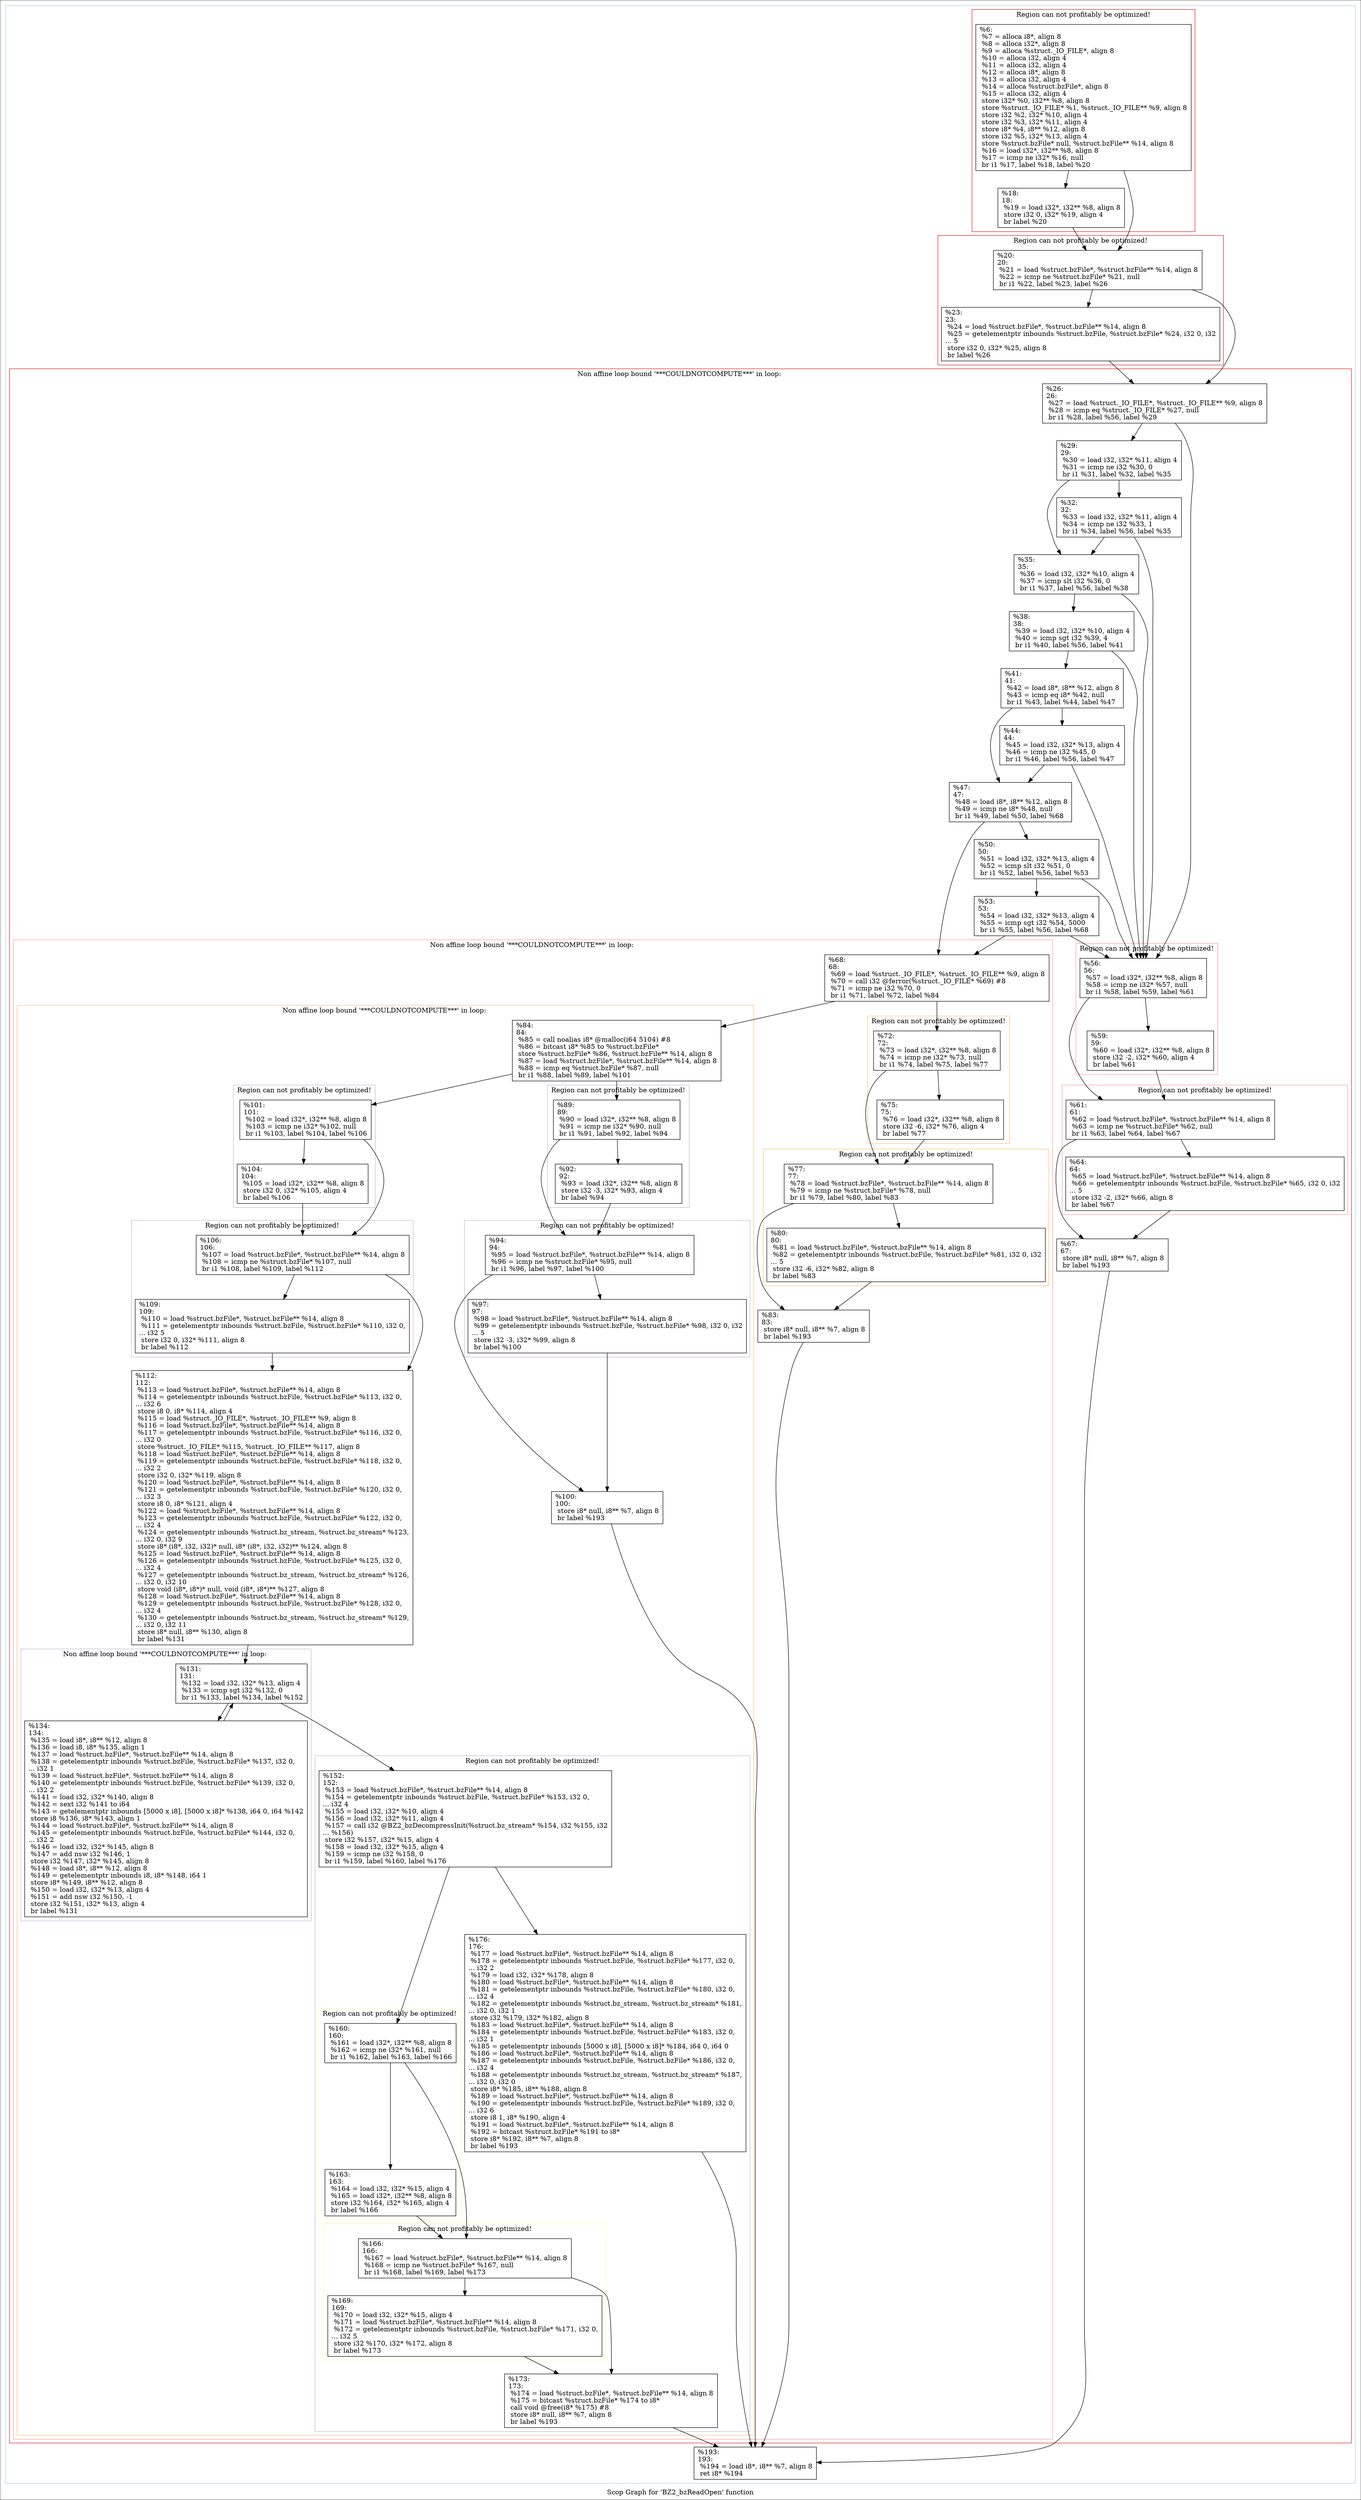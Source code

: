 digraph "Scop Graph for 'BZ2_bzReadOpen' function" {
	label="Scop Graph for 'BZ2_bzReadOpen' function";

	Node0x2820cb0 [shape=record,label="{%6:\l  %7 = alloca i8*, align 8\l  %8 = alloca i32*, align 8\l  %9 = alloca %struct._IO_FILE*, align 8\l  %10 = alloca i32, align 4\l  %11 = alloca i32, align 4\l  %12 = alloca i8*, align 8\l  %13 = alloca i32, align 4\l  %14 = alloca %struct.bzFile*, align 8\l  %15 = alloca i32, align 4\l  store i32* %0, i32** %8, align 8\l  store %struct._IO_FILE* %1, %struct._IO_FILE** %9, align 8\l  store i32 %2, i32* %10, align 4\l  store i32 %3, i32* %11, align 4\l  store i8* %4, i8** %12, align 8\l  store i32 %5, i32* %13, align 4\l  store %struct.bzFile* null, %struct.bzFile** %14, align 8\l  %16 = load i32*, i32** %8, align 8\l  %17 = icmp ne i32* %16, null\l  br i1 %17, label %18, label %20\l}"];
	Node0x2820cb0 -> Node0x2951720;
	Node0x2820cb0 -> Node0x28503c0;
	Node0x2951720 [shape=record,label="{%18:\l18:                                               \l  %19 = load i32*, i32** %8, align 8\l  store i32 0, i32* %19, align 4\l  br label %20\l}"];
	Node0x2951720 -> Node0x28503c0;
	Node0x28503c0 [shape=record,label="{%20:\l20:                                               \l  %21 = load %struct.bzFile*, %struct.bzFile** %14, align 8\l  %22 = icmp ne %struct.bzFile* %21, null\l  br i1 %22, label %23, label %26\l}"];
	Node0x28503c0 -> Node0x2679100;
	Node0x28503c0 -> Node0x284dd30;
	Node0x2679100 [shape=record,label="{%23:\l23:                                               \l  %24 = load %struct.bzFile*, %struct.bzFile** %14, align 8\l  %25 = getelementptr inbounds %struct.bzFile, %struct.bzFile* %24, i32 0, i32\l... 5\l  store i32 0, i32* %25, align 8\l  br label %26\l}"];
	Node0x2679100 -> Node0x284dd30;
	Node0x284dd30 [shape=record,label="{%26:\l26:                                               \l  %27 = load %struct._IO_FILE*, %struct._IO_FILE** %9, align 8\l  %28 = icmp eq %struct._IO_FILE* %27, null\l  br i1 %28, label %56, label %29\l}"];
	Node0x284dd30 -> Node0x27d2b00;
	Node0x284dd30 -> Node0x28467f0;
	Node0x27d2b00 [shape=record,label="{%56:\l56:                                               \l  %57 = load i32*, i32** %8, align 8\l  %58 = icmp ne i32* %57, null\l  br i1 %58, label %59, label %61\l}"];
	Node0x27d2b00 -> Node0x25c4fb0;
	Node0x27d2b00 -> Node0x283e590;
	Node0x25c4fb0 [shape=record,label="{%59:\l59:                                               \l  %60 = load i32*, i32** %8, align 8\l  store i32 -2, i32* %60, align 4\l  br label %61\l}"];
	Node0x25c4fb0 -> Node0x283e590;
	Node0x283e590 [shape=record,label="{%61:\l61:                                               \l  %62 = load %struct.bzFile*, %struct.bzFile** %14, align 8\l  %63 = icmp ne %struct.bzFile* %62, null\l  br i1 %63, label %64, label %67\l}"];
	Node0x283e590 -> Node0x26027f0;
	Node0x283e590 -> Node0x2855d70;
	Node0x26027f0 [shape=record,label="{%64:\l64:                                               \l  %65 = load %struct.bzFile*, %struct.bzFile** %14, align 8\l  %66 = getelementptr inbounds %struct.bzFile, %struct.bzFile* %65, i32 0, i32\l... 5\l  store i32 -2, i32* %66, align 8\l  br label %67\l}"];
	Node0x26027f0 -> Node0x2855d70;
	Node0x2855d70 [shape=record,label="{%67:\l67:                                               \l  store i8* null, i8** %7, align 8\l  br label %193\l}"];
	Node0x2855d70 -> Node0x25ebcb0;
	Node0x25ebcb0 [shape=record,label="{%193:\l193:                                              \l  %194 = load i8*, i8** %7, align 8\l  ret i8* %194\l}"];
	Node0x28467f0 [shape=record,label="{%29:\l29:                                               \l  %30 = load i32, i32* %11, align 4\l  %31 = icmp ne i32 %30, 0\l  br i1 %31, label %32, label %35\l}"];
	Node0x28467f0 -> Node0x27f01b0;
	Node0x28467f0 -> Node0x28c0fc0;
	Node0x27f01b0 [shape=record,label="{%32:\l32:                                               \l  %33 = load i32, i32* %11, align 4\l  %34 = icmp ne i32 %33, 1\l  br i1 %34, label %56, label %35\l}"];
	Node0x27f01b0 -> Node0x27d2b00;
	Node0x27f01b0 -> Node0x28c0fc0;
	Node0x28c0fc0 [shape=record,label="{%35:\l35:                                               \l  %36 = load i32, i32* %10, align 4\l  %37 = icmp slt i32 %36, 0\l  br i1 %37, label %56, label %38\l}"];
	Node0x28c0fc0 -> Node0x27d2b00;
	Node0x28c0fc0 -> Node0x25cdcf0;
	Node0x25cdcf0 [shape=record,label="{%38:\l38:                                               \l  %39 = load i32, i32* %10, align 4\l  %40 = icmp sgt i32 %39, 4\l  br i1 %40, label %56, label %41\l}"];
	Node0x25cdcf0 -> Node0x27d2b00;
	Node0x25cdcf0 -> Node0x27a0890;
	Node0x27a0890 [shape=record,label="{%41:\l41:                                               \l  %42 = load i8*, i8** %12, align 8\l  %43 = icmp eq i8* %42, null\l  br i1 %43, label %44, label %47\l}"];
	Node0x27a0890 -> Node0x2669d10;
	Node0x27a0890 -> Node0x282a7a0;
	Node0x2669d10 [shape=record,label="{%44:\l44:                                               \l  %45 = load i32, i32* %13, align 4\l  %46 = icmp ne i32 %45, 0\l  br i1 %46, label %56, label %47\l}"];
	Node0x2669d10 -> Node0x27d2b00;
	Node0x2669d10 -> Node0x282a7a0;
	Node0x282a7a0 [shape=record,label="{%47:\l47:                                               \l  %48 = load i8*, i8** %12, align 8\l  %49 = icmp ne i8* %48, null\l  br i1 %49, label %50, label %68\l}"];
	Node0x282a7a0 -> Node0x284b780;
	Node0x282a7a0 -> Node0x2674410;
	Node0x284b780 [shape=record,label="{%50:\l50:                                               \l  %51 = load i32, i32* %13, align 4\l  %52 = icmp slt i32 %51, 0\l  br i1 %52, label %56, label %53\l}"];
	Node0x284b780 -> Node0x27d2b00;
	Node0x284b780 -> Node0x27c4bf0;
	Node0x27c4bf0 [shape=record,label="{%53:\l53:                                               \l  %54 = load i32, i32* %13, align 4\l  %55 = icmp sgt i32 %54, 5000\l  br i1 %55, label %56, label %68\l}"];
	Node0x27c4bf0 -> Node0x27d2b00;
	Node0x27c4bf0 -> Node0x2674410;
	Node0x2674410 [shape=record,label="{%68:\l68:                                               \l  %69 = load %struct._IO_FILE*, %struct._IO_FILE** %9, align 8\l  %70 = call i32 @ferror(%struct._IO_FILE* %69) #8\l  %71 = icmp ne i32 %70, 0\l  br i1 %71, label %72, label %84\l}"];
	Node0x2674410 -> Node0x273a2e0;
	Node0x2674410 -> Node0x2814da0;
	Node0x273a2e0 [shape=record,label="{%72:\l72:                                               \l  %73 = load i32*, i32** %8, align 8\l  %74 = icmp ne i32* %73, null\l  br i1 %74, label %75, label %77\l}"];
	Node0x273a2e0 -> Node0x25f1db0;
	Node0x273a2e0 -> Node0x2832ac0;
	Node0x25f1db0 [shape=record,label="{%75:\l75:                                               \l  %76 = load i32*, i32** %8, align 8\l  store i32 -6, i32* %76, align 4\l  br label %77\l}"];
	Node0x25f1db0 -> Node0x2832ac0;
	Node0x2832ac0 [shape=record,label="{%77:\l77:                                               \l  %78 = load %struct.bzFile*, %struct.bzFile** %14, align 8\l  %79 = icmp ne %struct.bzFile* %78, null\l  br i1 %79, label %80, label %83\l}"];
	Node0x2832ac0 -> Node0x28c6a20;
	Node0x2832ac0 -> Node0x282dfe0;
	Node0x28c6a20 [shape=record,label="{%80:\l80:                                               \l  %81 = load %struct.bzFile*, %struct.bzFile** %14, align 8\l  %82 = getelementptr inbounds %struct.bzFile, %struct.bzFile* %81, i32 0, i32\l... 5\l  store i32 -6, i32* %82, align 8\l  br label %83\l}"];
	Node0x28c6a20 -> Node0x282dfe0;
	Node0x282dfe0 [shape=record,label="{%83:\l83:                                               \l  store i8* null, i8** %7, align 8\l  br label %193\l}"];
	Node0x282dfe0 -> Node0x25ebcb0;
	Node0x2814da0 [shape=record,label="{%84:\l84:                                               \l  %85 = call noalias i8* @malloc(i64 5104) #8\l  %86 = bitcast i8* %85 to %struct.bzFile*\l  store %struct.bzFile* %86, %struct.bzFile** %14, align 8\l  %87 = load %struct.bzFile*, %struct.bzFile** %14, align 8\l  %88 = icmp eq %struct.bzFile* %87, null\l  br i1 %88, label %89, label %101\l}"];
	Node0x2814da0 -> Node0x2801ca0;
	Node0x2814da0 -> Node0x28424e0;
	Node0x2801ca0 [shape=record,label="{%89:\l89:                                               \l  %90 = load i32*, i32** %8, align 8\l  %91 = icmp ne i32* %90, null\l  br i1 %91, label %92, label %94\l}"];
	Node0x2801ca0 -> Node0x27f5b30;
	Node0x2801ca0 -> Node0x2650160;
	Node0x27f5b30 [shape=record,label="{%92:\l92:                                               \l  %93 = load i32*, i32** %8, align 8\l  store i32 -3, i32* %93, align 4\l  br label %94\l}"];
	Node0x27f5b30 -> Node0x2650160;
	Node0x2650160 [shape=record,label="{%94:\l94:                                               \l  %95 = load %struct.bzFile*, %struct.bzFile** %14, align 8\l  %96 = icmp ne %struct.bzFile* %95, null\l  br i1 %96, label %97, label %100\l}"];
	Node0x2650160 -> Node0x27f5c80;
	Node0x2650160 -> Node0x2828280;
	Node0x27f5c80 [shape=record,label="{%97:\l97:                                               \l  %98 = load %struct.bzFile*, %struct.bzFile** %14, align 8\l  %99 = getelementptr inbounds %struct.bzFile, %struct.bzFile* %98, i32 0, i32\l... 5\l  store i32 -3, i32* %99, align 8\l  br label %100\l}"];
	Node0x27f5c80 -> Node0x2828280;
	Node0x2828280 [shape=record,label="{%100:\l100:                                              \l  store i8* null, i8** %7, align 8\l  br label %193\l}"];
	Node0x2828280 -> Node0x25ebcb0;
	Node0x28424e0 [shape=record,label="{%101:\l101:                                              \l  %102 = load i32*, i32** %8, align 8\l  %103 = icmp ne i32* %102, null\l  br i1 %103, label %104, label %106\l}"];
	Node0x28424e0 -> Node0x2842380;
	Node0x28424e0 -> Node0x295da40;
	Node0x2842380 [shape=record,label="{%104:\l104:                                              \l  %105 = load i32*, i32** %8, align 8\l  store i32 0, i32* %105, align 4\l  br label %106\l}"];
	Node0x2842380 -> Node0x295da40;
	Node0x295da40 [shape=record,label="{%106:\l106:                                              \l  %107 = load %struct.bzFile*, %struct.bzFile** %14, align 8\l  %108 = icmp ne %struct.bzFile* %107, null\l  br i1 %108, label %109, label %112\l}"];
	Node0x295da40 -> Node0x286ed50;
	Node0x295da40 -> Node0x28db520;
	Node0x286ed50 [shape=record,label="{%109:\l109:                                              \l  %110 = load %struct.bzFile*, %struct.bzFile** %14, align 8\l  %111 = getelementptr inbounds %struct.bzFile, %struct.bzFile* %110, i32 0,\l... i32 5\l  store i32 0, i32* %111, align 8\l  br label %112\l}"];
	Node0x286ed50 -> Node0x28db520;
	Node0x28db520 [shape=record,label="{%112:\l112:                                              \l  %113 = load %struct.bzFile*, %struct.bzFile** %14, align 8\l  %114 = getelementptr inbounds %struct.bzFile, %struct.bzFile* %113, i32 0,\l... i32 6\l  store i8 0, i8* %114, align 4\l  %115 = load %struct._IO_FILE*, %struct._IO_FILE** %9, align 8\l  %116 = load %struct.bzFile*, %struct.bzFile** %14, align 8\l  %117 = getelementptr inbounds %struct.bzFile, %struct.bzFile* %116, i32 0,\l... i32 0\l  store %struct._IO_FILE* %115, %struct._IO_FILE** %117, align 8\l  %118 = load %struct.bzFile*, %struct.bzFile** %14, align 8\l  %119 = getelementptr inbounds %struct.bzFile, %struct.bzFile* %118, i32 0,\l... i32 2\l  store i32 0, i32* %119, align 8\l  %120 = load %struct.bzFile*, %struct.bzFile** %14, align 8\l  %121 = getelementptr inbounds %struct.bzFile, %struct.bzFile* %120, i32 0,\l... i32 3\l  store i8 0, i8* %121, align 4\l  %122 = load %struct.bzFile*, %struct.bzFile** %14, align 8\l  %123 = getelementptr inbounds %struct.bzFile, %struct.bzFile* %122, i32 0,\l... i32 4\l  %124 = getelementptr inbounds %struct.bz_stream, %struct.bz_stream* %123,\l... i32 0, i32 9\l  store i8* (i8*, i32, i32)* null, i8* (i8*, i32, i32)** %124, align 8\l  %125 = load %struct.bzFile*, %struct.bzFile** %14, align 8\l  %126 = getelementptr inbounds %struct.bzFile, %struct.bzFile* %125, i32 0,\l... i32 4\l  %127 = getelementptr inbounds %struct.bz_stream, %struct.bz_stream* %126,\l... i32 0, i32 10\l  store void (i8*, i8*)* null, void (i8*, i8*)** %127, align 8\l  %128 = load %struct.bzFile*, %struct.bzFile** %14, align 8\l  %129 = getelementptr inbounds %struct.bzFile, %struct.bzFile* %128, i32 0,\l... i32 4\l  %130 = getelementptr inbounds %struct.bz_stream, %struct.bz_stream* %129,\l... i32 0, i32 11\l  store i8* null, i8** %130, align 8\l  br label %131\l}"];
	Node0x28db520 -> Node0x28154c0;
	Node0x28154c0 [shape=record,label="{%131:\l131:                                              \l  %132 = load i32, i32* %13, align 4\l  %133 = icmp sgt i32 %132, 0\l  br i1 %133, label %134, label %152\l}"];
	Node0x28154c0 -> Node0x284e1b0;
	Node0x28154c0 -> Node0x25eac70;
	Node0x284e1b0 [shape=record,label="{%134:\l134:                                              \l  %135 = load i8*, i8** %12, align 8\l  %136 = load i8, i8* %135, align 1\l  %137 = load %struct.bzFile*, %struct.bzFile** %14, align 8\l  %138 = getelementptr inbounds %struct.bzFile, %struct.bzFile* %137, i32 0,\l... i32 1\l  %139 = load %struct.bzFile*, %struct.bzFile** %14, align 8\l  %140 = getelementptr inbounds %struct.bzFile, %struct.bzFile* %139, i32 0,\l... i32 2\l  %141 = load i32, i32* %140, align 8\l  %142 = sext i32 %141 to i64\l  %143 = getelementptr inbounds [5000 x i8], [5000 x i8]* %138, i64 0, i64 %142\l  store i8 %136, i8* %143, align 1\l  %144 = load %struct.bzFile*, %struct.bzFile** %14, align 8\l  %145 = getelementptr inbounds %struct.bzFile, %struct.bzFile* %144, i32 0,\l... i32 2\l  %146 = load i32, i32* %145, align 8\l  %147 = add nsw i32 %146, 1\l  store i32 %147, i32* %145, align 8\l  %148 = load i8*, i8** %12, align 8\l  %149 = getelementptr inbounds i8, i8* %148, i64 1\l  store i8* %149, i8** %12, align 8\l  %150 = load i32, i32* %13, align 4\l  %151 = add nsw i32 %150, -1\l  store i32 %151, i32* %13, align 4\l  br label %131\l}"];
	Node0x284e1b0 -> Node0x28154c0[constraint=false];
	Node0x25eac70 [shape=record,label="{%152:\l152:                                              \l  %153 = load %struct.bzFile*, %struct.bzFile** %14, align 8\l  %154 = getelementptr inbounds %struct.bzFile, %struct.bzFile* %153, i32 0,\l... i32 4\l  %155 = load i32, i32* %10, align 4\l  %156 = load i32, i32* %11, align 4\l  %157 = call i32 @BZ2_bzDecompressInit(%struct.bz_stream* %154, i32 %155, i32\l... %156)\l  store i32 %157, i32* %15, align 4\l  %158 = load i32, i32* %15, align 4\l  %159 = icmp ne i32 %158, 0\l  br i1 %159, label %160, label %176\l}"];
	Node0x25eac70 -> Node0x28224c0;
	Node0x25eac70 -> Node0x284f240;
	Node0x28224c0 [shape=record,label="{%160:\l160:                                              \l  %161 = load i32*, i32** %8, align 8\l  %162 = icmp ne i32* %161, null\l  br i1 %162, label %163, label %166\l}"];
	Node0x28224c0 -> Node0x27d2970;
	Node0x28224c0 -> Node0x28752b0;
	Node0x27d2970 [shape=record,label="{%163:\l163:                                              \l  %164 = load i32, i32* %15, align 4\l  %165 = load i32*, i32** %8, align 8\l  store i32 %164, i32* %165, align 4\l  br label %166\l}"];
	Node0x27d2970 -> Node0x28752b0;
	Node0x28752b0 [shape=record,label="{%166:\l166:                                              \l  %167 = load %struct.bzFile*, %struct.bzFile** %14, align 8\l  %168 = icmp ne %struct.bzFile* %167, null\l  br i1 %168, label %169, label %173\l}"];
	Node0x28752b0 -> Node0x28cae50;
	Node0x28752b0 -> Node0x28df970;
	Node0x28cae50 [shape=record,label="{%169:\l169:                                              \l  %170 = load i32, i32* %15, align 4\l  %171 = load %struct.bzFile*, %struct.bzFile** %14, align 8\l  %172 = getelementptr inbounds %struct.bzFile, %struct.bzFile* %171, i32 0,\l... i32 5\l  store i32 %170, i32* %172, align 8\l  br label %173\l}"];
	Node0x28cae50 -> Node0x28df970;
	Node0x28df970 [shape=record,label="{%173:\l173:                                              \l  %174 = load %struct.bzFile*, %struct.bzFile** %14, align 8\l  %175 = bitcast %struct.bzFile* %174 to i8*\l  call void @free(i8* %175) #8\l  store i8* null, i8** %7, align 8\l  br label %193\l}"];
	Node0x28df970 -> Node0x25ebcb0;
	Node0x284f240 [shape=record,label="{%176:\l176:                                              \l  %177 = load %struct.bzFile*, %struct.bzFile** %14, align 8\l  %178 = getelementptr inbounds %struct.bzFile, %struct.bzFile* %177, i32 0,\l... i32 2\l  %179 = load i32, i32* %178, align 8\l  %180 = load %struct.bzFile*, %struct.bzFile** %14, align 8\l  %181 = getelementptr inbounds %struct.bzFile, %struct.bzFile* %180, i32 0,\l... i32 4\l  %182 = getelementptr inbounds %struct.bz_stream, %struct.bz_stream* %181,\l... i32 0, i32 1\l  store i32 %179, i32* %182, align 8\l  %183 = load %struct.bzFile*, %struct.bzFile** %14, align 8\l  %184 = getelementptr inbounds %struct.bzFile, %struct.bzFile* %183, i32 0,\l... i32 1\l  %185 = getelementptr inbounds [5000 x i8], [5000 x i8]* %184, i64 0, i64 0\l  %186 = load %struct.bzFile*, %struct.bzFile** %14, align 8\l  %187 = getelementptr inbounds %struct.bzFile, %struct.bzFile* %186, i32 0,\l... i32 4\l  %188 = getelementptr inbounds %struct.bz_stream, %struct.bz_stream* %187,\l... i32 0, i32 0\l  store i8* %185, i8** %188, align 8\l  %189 = load %struct.bzFile*, %struct.bzFile** %14, align 8\l  %190 = getelementptr inbounds %struct.bzFile, %struct.bzFile* %189, i32 0,\l... i32 6\l  store i8 1, i8* %190, align 4\l  %191 = load %struct.bzFile*, %struct.bzFile** %14, align 8\l  %192 = bitcast %struct.bzFile* %191 to i8*\l  store i8* %192, i8** %7, align 8\l  br label %193\l}"];
	Node0x284f240 -> Node0x25ebcb0;
	colorscheme = "paired12"
        subgraph cluster_0x29126a0 {
          label = "";
          style = solid;
          color = 1
          subgraph cluster_0x28f0920 {
            label = "Region can not profitably be optimized!";
            style = solid;
            color = 6
            Node0x2820cb0;
            Node0x2951720;
          }
          subgraph cluster_0x28f08a0 {
            label = "Region can not profitably be optimized!";
            style = solid;
            color = 6
            Node0x28503c0;
            Node0x2679100;
          }
          subgraph cluster_0x292af80 {
            label = "Non affine loop bound '***COULDNOTCOMPUTE***' in loop: ";
            style = solid;
            color = 6
            subgraph cluster_0x2919940 {
              label = "Region can not profitably be optimized!";
              style = solid;
              color = 5
              Node0x27d2b00;
              Node0x25c4fb0;
            }
            subgraph cluster_0x2912720 {
              label = "Region can not profitably be optimized!";
              style = solid;
              color = 5
              Node0x283e590;
              Node0x26027f0;
            }
            subgraph cluster_0x292af00 {
              label = "Non affine loop bound '***COULDNOTCOMPUTE***' in loop: ";
              style = solid;
              color = 5
              subgraph cluster_0x2975420 {
                label = "Region can not profitably be optimized!";
                style = solid;
                color = 7
                Node0x273a2e0;
                Node0x25f1db0;
              }
              subgraph cluster_0x29199c0 {
                label = "Region can not profitably be optimized!";
                style = solid;
                color = 7
                Node0x2832ac0;
                Node0x28c6a20;
              }
              subgraph cluster_0x291ef30 {
                label = "Non affine loop bound '***COULDNOTCOMPUTE***' in loop: ";
                style = solid;
                color = 7
                subgraph cluster_0x29138c0 {
                  label = "Region can not profitably be optimized!";
                  style = solid;
                  color = 9
                  Node0x2801ca0;
                  Node0x27f5b30;
                }
                subgraph cluster_0x2913440 {
                  label = "Region can not profitably be optimized!";
                  style = solid;
                  color = 9
                  Node0x2650160;
                  Node0x27f5c80;
                }
                subgraph cluster_0x28ef470 {
                  label = "Region can not profitably be optimized!";
                  style = solid;
                  color = 9
                  Node0x28424e0;
                  Node0x2842380;
                }
                subgraph cluster_0x28dc380 {
                  label = "Region can not profitably be optimized!";
                  style = solid;
                  color = 9
                  Node0x295da40;
                  Node0x286ed50;
                }
                subgraph cluster_0x292fde0 {
                  label = "Non affine loop bound '***COULDNOTCOMPUTE***' in loop: ";
                  style = solid;
                  color = 9
                  Node0x28154c0;
                  Node0x284e1b0;
                }
                subgraph cluster_0x28ede50 {
                  label = "Region can not profitably be optimized!";
                  style = solid;
                  color = 9
                  subgraph cluster_0x29755c0 {
                    label = "Region can not profitably be optimized!";
                    style = solid;
                    color = 11
                    Node0x28224c0;
                    Node0x27d2970;
                  }
                  subgraph cluster_0x2919a40 {
                    label = "Region can not profitably be optimized!";
                    style = solid;
                    color = 11
                    Node0x28752b0;
                    Node0x28cae50;
                  }
                  Node0x25eac70;
                  Node0x28df970;
                  Node0x284f240;
                }
                Node0x2814da0;
                Node0x2828280;
                Node0x28db520;
              }
              Node0x2674410;
              Node0x282dfe0;
            }
            Node0x284dd30;
            Node0x2855d70;
            Node0x28467f0;
            Node0x27f01b0;
            Node0x28c0fc0;
            Node0x25cdcf0;
            Node0x27a0890;
            Node0x2669d10;
            Node0x282a7a0;
            Node0x284b780;
            Node0x27c4bf0;
          }
          Node0x25ebcb0;
        }
}
